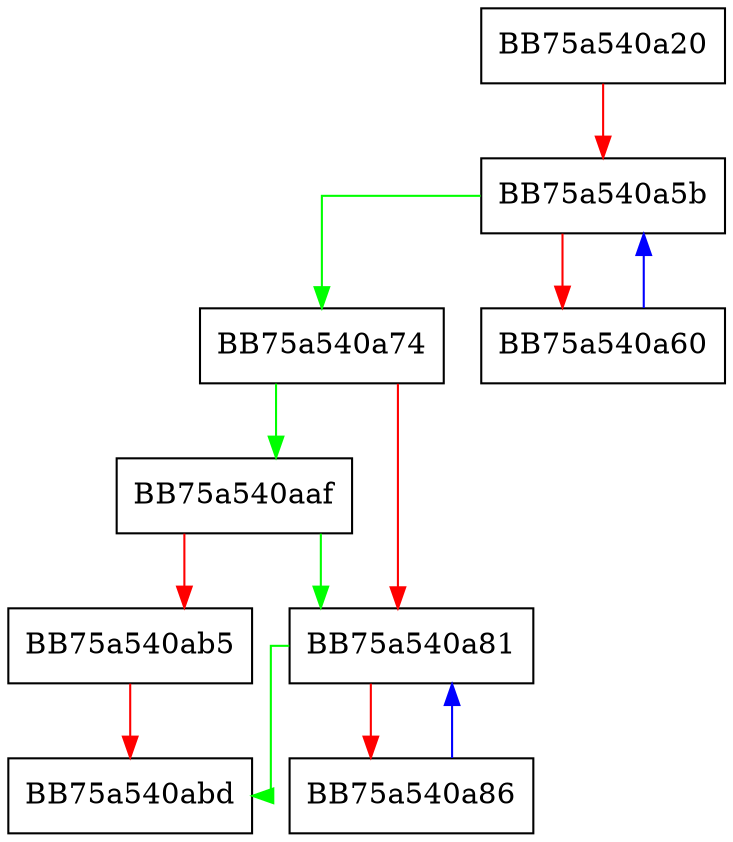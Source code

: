 digraph erase {
  node [shape="box"];
  graph [splines=ortho];
  BB75a540a20 -> BB75a540a5b [color="red"];
  BB75a540a5b -> BB75a540a74 [color="green"];
  BB75a540a5b -> BB75a540a60 [color="red"];
  BB75a540a60 -> BB75a540a5b [color="blue"];
  BB75a540a74 -> BB75a540aaf [color="green"];
  BB75a540a74 -> BB75a540a81 [color="red"];
  BB75a540a81 -> BB75a540abd [color="green"];
  BB75a540a81 -> BB75a540a86 [color="red"];
  BB75a540a86 -> BB75a540a81 [color="blue"];
  BB75a540aaf -> BB75a540a81 [color="green"];
  BB75a540aaf -> BB75a540ab5 [color="red"];
  BB75a540ab5 -> BB75a540abd [color="red"];
}